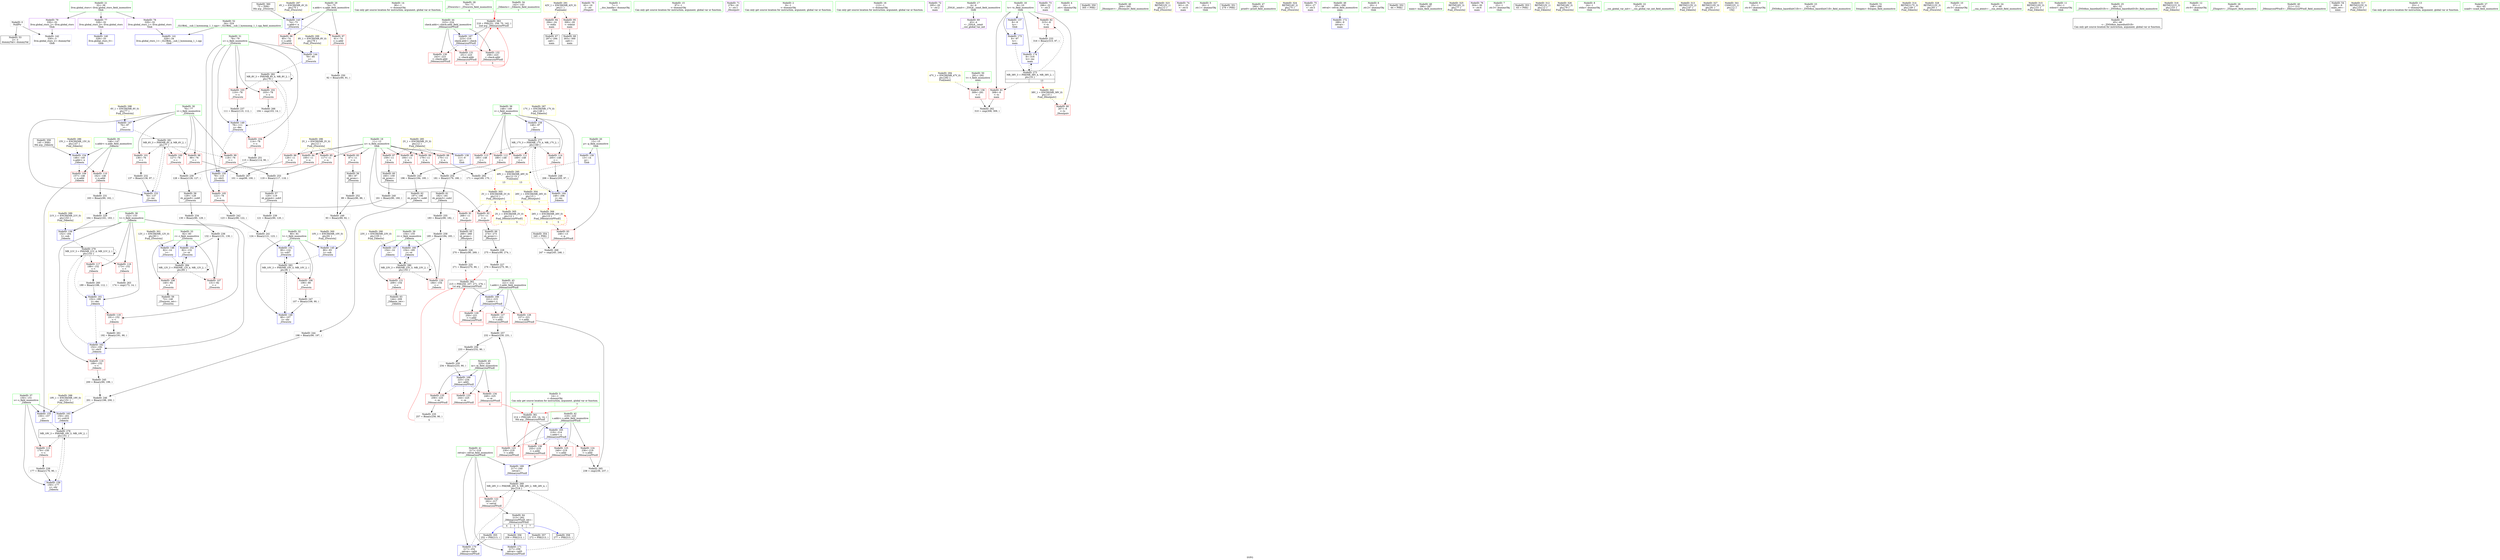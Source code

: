 digraph "SVFG" {
	label="SVFG";

	Node0x55d3706613d0 [shape=record,color=grey,label="{NodeID: 0\nNullPtr}"];
	Node0x55d3706613d0 -> Node0x55d370681fa0[style=solid];
	Node0x55d3706613d0 -> Node0x55d3706879d0[style=solid];
	Node0x55d370690b70 [shape=record,color=grey,label="{NodeID: 263\n174 = cmp(173, 14, )\n}"];
	Node0x55d3706813c0 [shape=record,color=red,label="{NodeID: 97\n91\<--74\n\<--x.addr\n_Z5worstx\n}"];
	Node0x55d3706813c0 -> Node0x55d37068f7f0[style=solid];
	Node0x55d37067ebb0 [shape=record,color=green,label="{NodeID: 14\n90\<--1\n\<--dummyObj\nCan only get source location for instruction, argument, global var or function.}"];
	Node0x55d3706b46b0 [shape=record,color=black,label="{NodeID: 360\n73 = PHI()\n0th arg _Z5worstx }"];
	Node0x55d3706b46b0 -> Node0x55d370687ad0[style=solid];
	Node0x55d37069ded0 [shape=record,color=black,label="{NodeID: 277\nMR_17V_3 = PHI(MR_17V_4, MR_17V_2, )\npts\{149 \}\n}"];
	Node0x55d37069ded0 -> Node0x55d370680f00[style=dashed];
	Node0x55d37069ded0 -> Node0x55d370680fd0[style=dashed];
	Node0x55d37069ded0 -> Node0x55d3706810a0[style=dashed];
	Node0x55d37069ded0 -> Node0x55d370681170[style=dashed];
	Node0x55d37069ded0 -> Node0x55d370688be0[style=dashed];
	Node0x55d370680f00 [shape=record,color=red,label="{NodeID: 111\n169\<--148\n\<--i\n_Z4bestx\n}"];
	Node0x55d370680f00 -> Node0x55d370690cf0[style=solid];
	Node0x55d37067f9b0 [shape=record,color=green,label="{NodeID: 28\n70\<--71\n_Z5worstx\<--_Z5worstx_field_insensitive\n|{<s0>6}}"];
	Node0x55d37067f9b0:s0 -> Node0x55d3706b4e20[style=solid,color=red];
	Node0x55d3706a1e60 [shape=record,color=yellow,style=double,label="{NodeID: 291\n42V_1 = ENCHI(MR_42V_0)\npts\{1 \}\nFun[main]}"];
	Node0x55d3706a1e60 -> Node0x55d3706841e0[style=dashed];
	Node0x55d3706a1e60 -> Node0x55d3706842b0[style=dashed];
	Node0x55d370686b40 [shape=record,color=red,label="{NodeID: 125\n240\<--219\n\<--s.addr\n_Z6binaryxxPFxxE\n}"];
	Node0x55d370686b40 -> Node0x55d370688ff0[style=solid];
	Node0x55d3706805a0 [shape=record,color=green,label="{NodeID: 42\n219\<--220\ns.addr\<--s.addr_field_insensitive\n_Z6binaryxxPFxxE\n}"];
	Node0x55d3706805a0 -> Node0x55d3706869a0[style=solid];
	Node0x55d3706805a0 -> Node0x55d370686a70[style=solid];
	Node0x55d3706805a0 -> Node0x55d370686b40[style=solid];
	Node0x55d3706805a0 -> Node0x55d370686c10[style=solid];
	Node0x55d3706805a0 -> Node0x55d370688cb0[style=solid];
	Node0x55d3706a2b30 [shape=record,color=yellow,style=double,label="{NodeID: 305\n2V_1 = ENCHI(MR_2V_0)\npts\{12 \}\nFun[_Z6binaryxxPFxxE]|{<s0>4|<s1>5}}"];
	Node0x55d3706a2b30:s0 -> Node0x55d3706a2b30[style=dashed,color=red];
	Node0x55d3706a2b30:s1 -> Node0x55d3706a2b30[style=dashed,color=red];
	Node0x55d3706876d0 [shape=record,color=blue,label="{NodeID: 139\n13\<--14\np\<--\nGlob }"];
	Node0x55d3706876d0 -> Node0x55d3706a2210[style=dashed];
	Node0x55d370682270 [shape=record,color=black,label="{NodeID: 56\n88\<--87\nsh_prom\<--\n_Z5worstx\n}"];
	Node0x55d370682270 -> Node0x55d37068faf0[style=solid];
	Node0x55d37068e2f0 [shape=record,color=grey,label="{NodeID: 236\n132 = Binary(131, 130, )\n}"];
	Node0x55d37068e2f0 -> Node0x55d370688220[style=solid];
	Node0x55d3706882f0 [shape=record,color=blue,label="{NodeID: 153\n76\<--137\ni\<--inc\n_Z5worstx\n}"];
	Node0x55d3706882f0 -> Node0x55d37069f2d0[style=dashed];
	Node0x55d370682dd0 [shape=record,color=purple,label="{NodeID: 70\n62\<--16\n\<--.str\n_Z5inputv\n}"];
	Node0x55d37068f7f0 [shape=record,color=grey,label="{NodeID: 250\n92 = Binary(90, 91, )\n}"];
	Node0x55d37068f7f0 -> Node0x55d37068f670[style=solid];
	Node0x55d370688e50 [shape=record,color=blue,label="{NodeID: 167\n223\<--216\ncheck.addr\<--check\n_Z6binaryxxPFxxE\n}"];
	Node0x55d370688e50 -> Node0x55d370686f50[style=dashed];
	Node0x55d370688e50 -> Node0x55d370687020[style=dashed];
	Node0x55d370688e50 -> Node0x55d3706870f0[style=dashed];
	Node0x55d3706839c0 [shape=record,color=red,label="{NodeID: 84\n100\<--11\n\<--n\n_Z5worstx\n}"];
	Node0x55d3706839c0 -> Node0x55d370685550[style=solid];
	Node0x55d37067d8e0 [shape=record,color=green,label="{NodeID: 1\n7\<--1\n__dso_handle\<--dummyObj\nGlob }"];
	Node0x55d370690cf0 [shape=record,color=grey,label="{NodeID: 264\n171 = cmp(169, 170, )\n}"];
	Node0x55d370681490 [shape=record,color=red,label="{NodeID: 98\n99\<--76\n\<--i\n_Z5worstx\n}"];
	Node0x55d370681490 -> Node0x55d370685550[style=solid];
	Node0x55d37067ecb0 [shape=record,color=green,label="{NodeID: 15\n97\<--1\n\<--dummyObj\nCan only get source location for instruction, argument, global var or function.}"];
	Node0x55d3706b4780 [shape=record,color=black,label="{NodeID: 361\n214 = PHI(249, 255, 14, 14, )\n0th arg _Z6binaryxxPFxxE }"];
	Node0x55d3706b4780 -> Node0x55d370688cb0[style=solid];
	Node0x55d37069e3d0 [shape=record,color=black,label="{NodeID: 278\nMR_19V_3 = PHI(MR_19V_5, MR_19V_2, )\npts\{151 \}\n}"];
	Node0x55d37069e3d0 -> Node0x55d3706863a0[style=dashed];
	Node0x55d37069e3d0 -> Node0x55d3706887d0[style=dashed];
	Node0x55d37069e3d0 -> Node0x55d370688b10[style=dashed];
	Node0x55d370680fd0 [shape=record,color=red,label="{NodeID: 112\n180\<--148\n\<--i\n_Z4bestx\n}"];
	Node0x55d370680fd0 -> Node0x55d37068fdf0[style=solid];
	Node0x55d37067fab0 [shape=record,color=green,label="{NodeID: 29\n74\<--75\nx.addr\<--x.addr_field_insensitive\n_Z5worstx\n}"];
	Node0x55d37067fab0 -> Node0x55d3706812f0[style=solid];
	Node0x55d37067fab0 -> Node0x55d3706813c0[style=solid];
	Node0x55d37067fab0 -> Node0x55d370687ad0[style=solid];
	Node0x55d370686c10 [shape=record,color=red,label="{NodeID: 126\n255\<--219\n\<--s.addr\n_Z6binaryxxPFxxE\n|{<s0>5}}"];
	Node0x55d370686c10:s0 -> Node0x55d3706b4780[style=solid,color=red];
	Node0x55d370680670 [shape=record,color=green,label="{NodeID: 43\n221\<--222\nt.addr\<--t.addr_field_insensitive\n_Z6binaryxxPFxxE\n}"];
	Node0x55d370680670 -> Node0x55d370686ce0[style=solid];
	Node0x55d370680670 -> Node0x55d370686db0[style=solid];
	Node0x55d370680670 -> Node0x55d370686e80[style=solid];
	Node0x55d370680670 -> Node0x55d370688d80[style=solid];
	Node0x55d3706a2c40 [shape=record,color=yellow,style=double,label="{NodeID: 306\n26V_1 = ENCHI(MR_26V_0)\npts\{15 \}\nFun[_Z6binaryxxPFxxE]|{|<s1>4|<s2>5}}"];
	Node0x55d3706a2c40 -> Node0x55d370684110[style=dashed];
	Node0x55d3706a2c40:s1 -> Node0x55d3706a2c40[style=dashed,color=red];
	Node0x55d3706a2c40:s2 -> Node0x55d3706a2c40[style=dashed,color=red];
	Node0x55d3706877d0 [shape=record,color=blue,label="{NodeID: 140\n328\<--33\nllvm.global_ctors_0\<--\nGlob }"];
	Node0x55d370682340 [shape=record,color=black,label="{NodeID: 57\n120\<--119\nsh_prom4\<--sub3\n_Z5worstx\n}"];
	Node0x55d370682340 -> Node0x55d37068e770[style=solid];
	Node0x55d37068e470 [shape=record,color=grey,label="{NodeID: 237\n111 = Binary(110, 112, )\n}"];
	Node0x55d37068e470 -> Node0x55d370687fb0[style=solid];
	Node0x55d3706883c0 [shape=record,color=blue,label="{NodeID: 154\n146\<--145\nx.addr\<--x\n_Z4bestx\n}"];
	Node0x55d3706883c0 -> Node0x55d370680d60[style=dashed];
	Node0x55d3706883c0 -> Node0x55d370680e30[style=dashed];
	Node0x55d370682ea0 [shape=record,color=purple,label="{NodeID: 71\n278\<--18\n\<--.str.1\n_Z6outputv\n}"];
	Node0x55d37068f970 [shape=record,color=grey,label="{NodeID: 251\n115 = Binary(114, 90, )\n}"];
	Node0x55d37068f970 -> Node0x55d370688080[style=solid];
	Node0x55d370688f20 [shape=record,color=blue,label="{NodeID: 168\n225\<--234\nm\<--add1\n_Z6binaryxxPFxxE\n}"];
	Node0x55d370688f20 -> Node0x55d3706871c0[style=dashed];
	Node0x55d370688f20 -> Node0x55d370687290[style=dashed];
	Node0x55d370688f20 -> Node0x55d370687360[style=dashed];
	Node0x55d370683a90 [shape=record,color=red,label="{NodeID: 85\n117\<--11\n\<--n\n_Z5worstx\n}"];
	Node0x55d370683a90 -> Node0x55d37068fc70[style=solid];
	Node0x55d37067dc60 [shape=record,color=green,label="{NodeID: 2\n9\<--1\n\<--dummyObj\nCan only get source location for instruction, argument, global var or function.}"];
	Node0x55d370690e70 [shape=record,color=grey,label="{NodeID: 265\n238 = cmp(236, 237, )\n}"];
	Node0x55d370681560 [shape=record,color=red,label="{NodeID: 99\n118\<--76\n\<--i\n_Z5worstx\n}"];
	Node0x55d370681560 -> Node0x55d37068fc70[style=solid];
	Node0x55d37067edb0 [shape=record,color=green,label="{NodeID: 16\n112\<--1\n\<--dummyObj\nCan only get source location for instruction, argument, global var or function.}"];
	Node0x55d3706b4c20 [shape=record,color=black,label="{NodeID: 362\n215 = PHI(250, 257, 271, 276, )\n1st arg _Z6binaryxxPFxxE }"];
	Node0x55d3706b4c20 -> Node0x55d370688d80[style=solid];
	Node0x55d37069e8d0 [shape=record,color=black,label="{NodeID: 279\nMR_21V_3 = PHI(MR_21V_4, MR_21V_2, )\npts\{153 \}\n}"];
	Node0x55d37069e8d0 -> Node0x55d370686430[style=dashed];
	Node0x55d37069e8d0 -> Node0x55d3706864c0[style=dashed];
	Node0x55d37069e8d0 -> Node0x55d370688970[style=dashed];
	Node0x55d37069e8d0 -> Node0x55d37069e8d0[style=dashed];
	Node0x55d3706810a0 [shape=record,color=red,label="{NodeID: 113\n195\<--148\n\<--i\n_Z4bestx\n}"];
	Node0x55d3706810a0 -> Node0x55d37068ed70[style=solid];
	Node0x55d37067fb80 [shape=record,color=green,label="{NodeID: 30\n76\<--77\ni\<--i_field_insensitive\n_Z5worstx\n}"];
	Node0x55d37067fb80 -> Node0x55d370681490[style=solid];
	Node0x55d37067fb80 -> Node0x55d370681560[style=solid];
	Node0x55d37067fb80 -> Node0x55d370681630[style=solid];
	Node0x55d37067fb80 -> Node0x55d370681700[style=solid];
	Node0x55d37067fb80 -> Node0x55d370687e10[style=solid];
	Node0x55d37067fb80 -> Node0x55d3706882f0[style=solid];
	Node0x55d370686ce0 [shape=record,color=red,label="{NodeID: 127\n231\<--221\n\<--t.addr\n_Z6binaryxxPFxxE\n}"];
	Node0x55d370686ce0 -> Node0x55d370690270[style=solid];
	Node0x55d370680740 [shape=record,color=green,label="{NodeID: 44\n223\<--224\ncheck.addr\<--check.addr_field_insensitive\n_Z6binaryxxPFxxE\n}"];
	Node0x55d370680740 -> Node0x55d370686f50[style=solid];
	Node0x55d370680740 -> Node0x55d370687020[style=solid];
	Node0x55d370680740 -> Node0x55d3706870f0[style=solid];
	Node0x55d370680740 -> Node0x55d370688e50[style=solid];
	Node0x55d3706878d0 [shape=record,color=blue,label="{NodeID: 141\n329\<--34\nllvm.global_ctors_1\<--_GLOBAL__sub_I_hyeonseop_1_1.cpp\nGlob }"];
	Node0x55d370682410 [shape=record,color=black,label="{NodeID: 58\n129\<--128\nsh_prom9\<--sub8\n_Z5worstx\n}"];
	Node0x55d370682410 -> Node0x55d37068dff0[style=solid];
	Node0x55d37068e5f0 [shape=record,color=grey,label="{NodeID: 238\n177 = Binary(176, 90, )\n}"];
	Node0x55d37068e5f0 -> Node0x55d3706887d0[style=solid];
	Node0x55d370688490 [shape=record,color=blue,label="{NodeID: 155\n150\<--157\ns\<--\n_Z4bestx\n}"];
	Node0x55d370688490 -> Node0x55d37069e3d0[style=dashed];
	Node0x55d370682f70 [shape=record,color=purple,label="{NodeID: 72\n295\<--20\n\<--.str.2\nmain\n}"];
	Node0x55d37068faf0 [shape=record,color=grey,label="{NodeID: 252\n89 = Binary(90, 88, )\n}"];
	Node0x55d37068faf0 -> Node0x55d37068f670[style=solid];
	Node0x55d370688ff0 [shape=record,color=blue,label="{NodeID: 169\n217\<--240\nretval\<--\n_Z6binaryxxPFxxE\n}"];
	Node0x55d370688ff0 -> Node0x55d37069b6d0[style=dashed];
	Node0x55d370683b60 [shape=record,color=red,label="{NodeID: 86\n126\<--11\n\<--n\n_Z5worstx\n}"];
	Node0x55d370683b60 -> Node0x55d37068d9f0[style=solid];
	Node0x55d37067dcf0 [shape=record,color=green,label="{NodeID: 3\n14\<--1\n\<--dummyObj\nCan only get source location for instruction, argument, global var or function.|{<s0>6|<s1>7}}"];
	Node0x55d37067dcf0:s0 -> Node0x55d3706b4780[style=solid,color=red];
	Node0x55d37067dcf0:s1 -> Node0x55d3706b4780[style=solid,color=red];
	Node0x55d3706853d0 [shape=record,color=grey,label="{NodeID: 266\n104 = cmp(103, 14, )\n}"];
	Node0x55d370681630 [shape=record,color=red,label="{NodeID: 100\n127\<--76\n\<--i\n_Z5worstx\n}"];
	Node0x55d370681630 -> Node0x55d37068d9f0[style=solid];
	Node0x55d37067eeb0 [shape=record,color=green,label="{NodeID: 17\n4\<--6\n_ZStL8__ioinit\<--_ZStL8__ioinit_field_insensitive\nGlob }"];
	Node0x55d37067eeb0 -> Node0x55d370682d00[style=solid];
	Node0x55d3706b4e20 [shape=record,color=black,label="{NodeID: 363\n216 = PHI(251, 258, 70, 142, )\n2nd arg _Z6binaryxxPFxxE }"];
	Node0x55d3706b4e20 -> Node0x55d370688e50[style=solid];
	Node0x55d37069edd0 [shape=record,color=black,label="{NodeID: 280\nMR_23V_3 = PHI(MR_23V_5, MR_23V_2, )\npts\{155 \}\n}"];
	Node0x55d37069edd0 -> Node0x55d370686730[style=dashed];
	Node0x55d37069edd0 -> Node0x55d370686800[style=dashed];
	Node0x55d37069edd0 -> Node0x55d3706888a0[style=dashed];
	Node0x55d37069edd0 -> Node0x55d37069edd0[style=dashed];
	Node0x55d370681170 [shape=record,color=red,label="{NodeID: 114\n205\<--148\n\<--i\n_Z4bestx\n}"];
	Node0x55d370681170 -> Node0x55d37068f4f0[style=solid];
	Node0x55d37067fc50 [shape=record,color=green,label="{NodeID: 31\n78\<--79\ns\<--s_field_insensitive\n_Z5worstx\n}"];
	Node0x55d37067fc50 -> Node0x55d3706817d0[style=solid];
	Node0x55d37067fc50 -> Node0x55d3706818a0[style=solid];
	Node0x55d37067fc50 -> Node0x55d370681970[style=solid];
	Node0x55d37067fc50 -> Node0x55d370681a40[style=solid];
	Node0x55d37067fc50 -> Node0x55d370687ba0[style=solid];
	Node0x55d37067fc50 -> Node0x55d370687fb0[style=solid];
	Node0x55d37067fc50 -> Node0x55d370688080[style=solid];
	Node0x55d3706a2130 [shape=record,color=yellow,style=double,label="{NodeID: 294\n47V_1 = ENCHI(MR_47V_0)\npts\{292 \}\nFun[main]}"];
	Node0x55d3706a2130 -> Node0x55d370687430[style=dashed];
	Node0x55d370686db0 [shape=record,color=red,label="{NodeID: 128\n237\<--221\n\<--t.addr\n_Z6binaryxxPFxxE\n}"];
	Node0x55d370686db0 -> Node0x55d370690e70[style=solid];
	Node0x55d370680810 [shape=record,color=green,label="{NodeID: 45\n225\<--226\nm\<--m_field_insensitive\n_Z6binaryxxPFxxE\n}"];
	Node0x55d370680810 -> Node0x55d3706871c0[style=solid];
	Node0x55d370680810 -> Node0x55d370687290[style=solid];
	Node0x55d370680810 -> Node0x55d370687360[style=solid];
	Node0x55d370680810 -> Node0x55d370688f20[style=solid];
	Node0x55d37068d2b0 [shape=record,color=grey,label="{NodeID: 225\n271 = Binary(270, 90, )\n|{<s0>6}}"];
	Node0x55d37068d2b0:s0 -> Node0x55d3706b4c20[style=solid,color=red];
	Node0x55d3706879d0 [shape=record,color=blue, style = dotted,label="{NodeID: 142\n330\<--3\nllvm.global_ctors_2\<--dummyVal\nGlob }"];
	Node0x55d3706824e0 [shape=record,color=black,label="{NodeID: 59\n72\<--140\n_Z5worstx_ret\<--\n_Z5worstx\n}"];
	Node0x55d37068e770 [shape=record,color=grey,label="{NodeID: 239\n121 = Binary(90, 120, )\n}"];
	Node0x55d37068e770 -> Node0x55d37068ea70[style=solid];
	Node0x55d370688560 [shape=record,color=blue,label="{NodeID: 156\n152\<--164\nt\<--sub\n_Z4bestx\n}"];
	Node0x55d370688560 -> Node0x55d37069e8d0[style=dashed];
	Node0x55d370683040 [shape=record,color=purple,label="{NodeID: 73\n296\<--22\n\<--.str.3\nmain\n}"];
	Node0x55d37068fc70 [shape=record,color=grey,label="{NodeID: 253\n119 = Binary(117, 118, )\n}"];
	Node0x55d37068fc70 -> Node0x55d370682340[style=solid];
	Node0x55d3706890c0 [shape=record,color=blue,label="{NodeID: 170\n217\<--252\nretval\<--call4\n_Z6binaryxxPFxxE\n}"];
	Node0x55d3706890c0 -> Node0x55d37069b6d0[style=dashed];
	Node0x55d370683c30 [shape=record,color=red,label="{NodeID: 87\n159\<--11\n\<--n\n_Z4bestx\n}"];
	Node0x55d370683c30 -> Node0x55d3706825b0[style=solid];
	Node0x55d37067dd80 [shape=record,color=green,label="{NodeID: 4\n16\<--1\n.str\<--dummyObj\nGlob }"];
	Node0x55d3706b3840 [shape=record,color=black,label="{NodeID: 350\n305 = PHI()\n}"];
	Node0x55d370685550 [shape=record,color=grey,label="{NodeID: 267\n101 = cmp(99, 100, )\n}"];
	Node0x55d370681700 [shape=record,color=red,label="{NodeID: 101\n136\<--76\n\<--i\n_Z5worstx\n}"];
	Node0x55d370681700 -> Node0x55d37068dcf0[style=solid];
	Node0x55d37067efb0 [shape=record,color=green,label="{NodeID: 18\n8\<--10\ntc\<--tc_field_insensitive\nGlob }"];
	Node0x55d37067efb0 -> Node0x55d370683680[style=solid];
	Node0x55d37067efb0 -> Node0x55d370683750[style=solid];
	Node0x55d37067efb0 -> Node0x55d370683820[style=solid];
	Node0x55d37067efb0 -> Node0x55d370687500[style=solid];
	Node0x55d37067efb0 -> Node0x55d370689330[style=solid];
	Node0x55d37067efb0 -> Node0x55d370689400[style=solid];
	Node0x55d37069f2d0 [shape=record,color=black,label="{NodeID: 281\nMR_6V_3 = PHI(MR_6V_4, MR_6V_2, )\npts\{77 \}\n}"];
	Node0x55d37069f2d0 -> Node0x55d370681490[style=dashed];
	Node0x55d37069f2d0 -> Node0x55d370681560[style=dashed];
	Node0x55d37069f2d0 -> Node0x55d370681630[style=dashed];
	Node0x55d37069f2d0 -> Node0x55d370681700[style=dashed];
	Node0x55d37069f2d0 -> Node0x55d3706882f0[style=dashed];
	Node0x55d3706863a0 [shape=record,color=red,label="{NodeID: 115\n176\<--150\n\<--s\n_Z4bestx\n}"];
	Node0x55d3706863a0 -> Node0x55d37068e5f0[style=solid];
	Node0x55d37067fd20 [shape=record,color=green,label="{NodeID: 32\n80\<--81\nt\<--t_field_insensitive\n_Z5worstx\n}"];
	Node0x55d37067fd20 -> Node0x55d370680af0[style=solid];
	Node0x55d37067fd20 -> Node0x55d370687c70[style=solid];
	Node0x55d37067fd20 -> Node0x55d370687ee0[style=solid];
	Node0x55d37067fd20 -> Node0x55d370688150[style=solid];
	Node0x55d3706a2210 [shape=record,color=yellow,style=double,label="{NodeID: 295\n49V_1 = ENCHI(MR_49V_0)\npts\{12 15 \}\nFun[main]|{<s0>13|<s1>13}}"];
	Node0x55d3706a2210:s0 -> Node0x55d3706a2970[style=dashed,color=red];
	Node0x55d3706a2210:s1 -> Node0x55d3706a2a50[style=dashed,color=red];
	Node0x55d370686e80 [shape=record,color=red,label="{NodeID: 129\n250\<--221\n\<--t.addr\n_Z6binaryxxPFxxE\n|{<s0>4}}"];
	Node0x55d370686e80:s0 -> Node0x55d3706b4c20[style=solid,color=red];
	Node0x55d3706808e0 [shape=record,color=green,label="{NodeID: 46\n264\<--265\n_Z6outputv\<--_Z6outputv_field_insensitive\n}"];
	Node0x55d37068d3f0 [shape=record,color=grey,label="{NodeID: 226\n270 = Binary(90, 269, )\n}"];
	Node0x55d37068d3f0 -> Node0x55d37068d2b0[style=solid];
	Node0x55d370687ad0 [shape=record,color=blue,label="{NodeID: 143\n74\<--73\nx.addr\<--x\n_Z5worstx\n}"];
	Node0x55d370687ad0 -> Node0x55d3706812f0[style=dashed];
	Node0x55d370687ad0 -> Node0x55d3706813c0[style=dashed];
	Node0x55d3706825b0 [shape=record,color=black,label="{NodeID: 60\n160\<--159\nsh_prom\<--\n_Z4bestx\n}"];
	Node0x55d3706825b0 -> Node0x55d37068e8f0[style=solid];
	Node0x55d3706a4590 [shape=record,color=yellow,style=double,label="{NodeID: 323\nRETMU(2V_1)\npts\{12 \}\nFun[_Z5worstx]}"];
	Node0x55d37068e8f0 [shape=record,color=grey,label="{NodeID: 240\n161 = Binary(90, 160, )\n}"];
	Node0x55d37068e8f0 -> Node0x55d37068d870[style=solid];
	Node0x55d370688630 [shape=record,color=blue,label="{NodeID: 157\n154\<--14\nr\<--\n_Z4bestx\n}"];
	Node0x55d370688630 -> Node0x55d37069edd0[style=dashed];
	Node0x55d370683110 [shape=record,color=purple,label="{NodeID: 74\n301\<--25\n\<--.str.4\nmain\n}"];
	Node0x55d37068fdf0 [shape=record,color=grey,label="{NodeID: 254\n181 = Binary(179, 180, )\n}"];
	Node0x55d37068fdf0 -> Node0x55d370682680[style=solid];
	Node0x55d370689190 [shape=record,color=blue,label="{NodeID: 171\n217\<--259\nretval\<--call5\n_Z6binaryxxPFxxE\n}"];
	Node0x55d370689190 -> Node0x55d37069b6d0[style=dashed];
	Node0x55d370683d00 [shape=record,color=red,label="{NodeID: 88\n170\<--11\n\<--n\n_Z4bestx\n}"];
	Node0x55d370683d00 -> Node0x55d370690cf0[style=solid];
	Node0x55d37067de10 [shape=record,color=green,label="{NodeID: 5\n18\<--1\n.str.1\<--dummyObj\nGlob }"];
	Node0x55d3706b3940 [shape=record,color=black,label="{NodeID: 351\n279 = PHI()\n}"];
	Node0x55d3706856d0 [shape=record,color=grey,label="{NodeID: 268\n247 = cmp(245, 246, )\n}"];
	Node0x55d3706817d0 [shape=record,color=red,label="{NodeID: 102\n103\<--78\n\<--s\n_Z5worstx\n}"];
	Node0x55d3706817d0 -> Node0x55d3706853d0[style=solid];
	Node0x55d37067f0b0 [shape=record,color=green,label="{NodeID: 19\n11\<--12\nn\<--n_field_insensitive\nGlob }"];
	Node0x55d37067f0b0 -> Node0x55d3706838f0[style=solid];
	Node0x55d37067f0b0 -> Node0x55d3706839c0[style=solid];
	Node0x55d37067f0b0 -> Node0x55d370683a90[style=solid];
	Node0x55d37067f0b0 -> Node0x55d370683b60[style=solid];
	Node0x55d37067f0b0 -> Node0x55d370683c30[style=solid];
	Node0x55d37067f0b0 -> Node0x55d370683d00[style=solid];
	Node0x55d37067f0b0 -> Node0x55d370683dd0[style=solid];
	Node0x55d37067f0b0 -> Node0x55d370683ea0[style=solid];
	Node0x55d37067f0b0 -> Node0x55d370683f70[style=solid];
	Node0x55d37067f0b0 -> Node0x55d370684040[style=solid];
	Node0x55d37067f0b0 -> Node0x55d3706875d0[style=solid];
	Node0x55d37069f7d0 [shape=record,color=black,label="{NodeID: 282\nMR_8V_3 = PHI(MR_8V_4, MR_8V_2, )\npts\{79 \}\n}"];
	Node0x55d37069f7d0 -> Node0x55d3706817d0[style=dashed];
	Node0x55d37069f7d0 -> Node0x55d3706818a0[style=dashed];
	Node0x55d37069f7d0 -> Node0x55d370687fb0[style=dashed];
	Node0x55d37069f7d0 -> Node0x55d37069f7d0[style=dashed];
	Node0x55d370686430 [shape=record,color=red,label="{NodeID: 116\n173\<--152\n\<--t\n_Z4bestx\n}"];
	Node0x55d370686430 -> Node0x55d370690b70[style=solid];
	Node0x55d37067fdf0 [shape=record,color=green,label="{NodeID: 33\n82\<--83\nr\<--r_field_insensitive\n_Z5worstx\n}"];
	Node0x55d37067fdf0 -> Node0x55d370680bc0[style=solid];
	Node0x55d37067fdf0 -> Node0x55d370680c90[style=solid];
	Node0x55d37067fdf0 -> Node0x55d370687d40[style=solid];
	Node0x55d37067fdf0 -> Node0x55d370688220[style=solid];
	Node0x55d3706a22f0 [shape=record,color=yellow,style=double,label="{NodeID: 296\n2V_1 = ENCHI(MR_2V_0)\npts\{12 \}\nFun[_Z5worstx]}"];
	Node0x55d3706a22f0 -> Node0x55d3706838f0[style=dashed];
	Node0x55d3706a22f0 -> Node0x55d3706839c0[style=dashed];
	Node0x55d3706a22f0 -> Node0x55d370683a90[style=dashed];
	Node0x55d3706a22f0 -> Node0x55d370683b60[style=dashed];
	Node0x55d370686f50 [shape=record,color=red,label="{NodeID: 130\n243\<--223\n\<--check.addr\n_Z6binaryxxPFxxE\n}"];
	Node0x55d3706809e0 [shape=record,color=green,label="{NodeID: 47\n280\<--281\nprintf\<--printf_field_insensitive\n}"];
	Node0x55d37068d570 [shape=record,color=grey,label="{NodeID: 227\n276 = Binary(275, 90, )\n|{<s0>7}}"];
	Node0x55d37068d570:s0 -> Node0x55d3706b4c20[style=solid,color=red];
	Node0x55d370687ba0 [shape=record,color=blue,label="{NodeID: 144\n78\<--85\ns\<--\n_Z5worstx\n}"];
	Node0x55d370687ba0 -> Node0x55d37069f7d0[style=dashed];
	Node0x55d370682680 [shape=record,color=black,label="{NodeID: 61\n182\<--181\nsh_prom3\<--sub2\n_Z4bestx\n}"];
	Node0x55d370682680 -> Node0x55d37068ff70[style=solid];
	Node0x55d3706a46a0 [shape=record,color=yellow,style=double,label="{NodeID: 324\nRETMU(4V_2)\npts\{75 \}\nFun[_Z5worstx]}"];
	Node0x55d37068ea70 [shape=record,color=grey,label="{NodeID: 241\n124 = Binary(121, 123, )\n}"];
	Node0x55d37068ea70 -> Node0x55d370688150[style=solid];
	Node0x55d370688700 [shape=record,color=blue,label="{NodeID: 158\n148\<--97\ni\<--\n_Z4bestx\n}"];
	Node0x55d370688700 -> Node0x55d37069ded0[style=dashed];
	Node0x55d3706831e0 [shape=record,color=purple,label="{NodeID: 75\n302\<--27\n\<--.str.5\nmain\n}"];
	Node0x55d37068ff70 [shape=record,color=grey,label="{NodeID: 255\n183 = Binary(90, 182, )\n}"];
	Node0x55d37068ff70 -> Node0x55d3706903f0[style=solid];
	Node0x55d370689260 [shape=record,color=blue,label="{NodeID: 172\n289\<--9\nretval\<--\nmain\n}"];
	Node0x55d370683dd0 [shape=record,color=red,label="{NodeID: 89\n179\<--11\n\<--n\n_Z4bestx\n}"];
	Node0x55d370683dd0 -> Node0x55d37068fdf0[style=solid];
	Node0x55d37067e650 [shape=record,color=green,label="{NodeID: 6\n20\<--1\n.str.2\<--dummyObj\nGlob }"];
	Node0x55d3706b3a40 [shape=record,color=black,label="{NodeID: 352\n44 = PHI()\n}"];
	Node0x55d37069b6d0 [shape=record,color=black,label="{NodeID: 269\nMR_28V_3 = PHI(MR_28V_5, MR_28V_2, MR_28V_4, )\npts\{218 \}\n}"];
	Node0x55d37069b6d0 -> Node0x55d3706868d0[style=dashed];
	Node0x55d3706818a0 [shape=record,color=red,label="{NodeID: 103\n110\<--78\n\<--s\n_Z5worstx\n}"];
	Node0x55d3706818a0 -> Node0x55d37068e470[style=solid];
	Node0x55d37067f1b0 [shape=record,color=green,label="{NodeID: 20\n13\<--15\np\<--p_field_insensitive\nGlob }"];
	Node0x55d37067f1b0 -> Node0x55d370684110[style=solid];
	Node0x55d37067f1b0 -> Node0x55d3706876d0[style=solid];
	Node0x55d37069fcd0 [shape=record,color=black,label="{NodeID: 283\nMR_10V_3 = PHI(MR_10V_5, MR_10V_2, )\npts\{81 \}\n}"];
	Node0x55d37069fcd0 -> Node0x55d370680af0[style=dashed];
	Node0x55d37069fcd0 -> Node0x55d370687ee0[style=dashed];
	Node0x55d37069fcd0 -> Node0x55d370688150[style=dashed];
	Node0x55d3706864c0 [shape=record,color=red,label="{NodeID: 117\n188\<--152\n\<--t\n_Z4bestx\n}"];
	Node0x55d3706864c0 -> Node0x55d3706906f0[style=solid];
	Node0x55d37067fec0 [shape=record,color=green,label="{NodeID: 34\n142\<--143\n_Z4bestx\<--_Z4bestx_field_insensitive\n|{<s0>7}}"];
	Node0x55d37067fec0:s0 -> Node0x55d3706b4e20[style=solid,color=red];
	Node0x55d3706a2400 [shape=record,color=yellow,style=double,label="{NodeID: 297\n4V_1 = ENCHI(MR_4V_0)\npts\{75 \}\nFun[_Z5worstx]}"];
	Node0x55d3706a2400 -> Node0x55d370687ad0[style=dashed];
	Node0x55d370687020 [shape=record,color=red,label="{NodeID: 131\n251\<--223\n\<--check.addr\n_Z6binaryxxPFxxE\n|{<s0>4}}"];
	Node0x55d370687020:s0 -> Node0x55d3706b4e20[style=solid,color=red];
	Node0x55d370681b00 [shape=record,color=green,label="{NodeID: 48\n286\<--287\nmain\<--main_field_insensitive\n}"];
	Node0x55d37068d6f0 [shape=record,color=grey,label="{NodeID: 228\n275 = Binary(90, 274, )\n}"];
	Node0x55d37068d6f0 -> Node0x55d37068d570[style=solid];
	Node0x55d370687c70 [shape=record,color=blue,label="{NodeID: 145\n80\<--93\nt\<--sub\n_Z5worstx\n}"];
	Node0x55d370687c70 -> Node0x55d37069fcd0[style=dashed];
	Node0x55d370682750 [shape=record,color=black,label="{NodeID: 62\n197\<--196\nsh_prom7\<--sub6\n_Z4bestx\n}"];
	Node0x55d370682750 -> Node0x55d37068eef0[style=solid];
	Node0x55d3706a4780 [shape=record,color=yellow,style=double,label="{NodeID: 325\nRETMU(6V_3)\npts\{77 \}\nFun[_Z5worstx]}"];
	Node0x55d37068ebf0 [shape=record,color=grey,label="{NodeID: 242\n123 = Binary(90, 122, )\n}"];
	Node0x55d37068ebf0 -> Node0x55d37068ea70[style=solid];
	Node0x55d3706887d0 [shape=record,color=blue,label="{NodeID: 159\n150\<--177\ns\<--shr\n_Z4bestx\n}"];
	Node0x55d3706887d0 -> Node0x55d37069e3d0[style=dashed];
	Node0x55d3706832b0 [shape=record,color=purple,label="{NodeID: 76\n304\<--30\n\<--.str.6\nmain\n}"];
	Node0x55d3706900f0 [shape=record,color=grey,label="{NodeID: 256\n233 = Binary(232, 90, )\n}"];
	Node0x55d3706900f0 -> Node0x55d370690570[style=solid];
	Node0x55d370689330 [shape=record,color=blue,label="{NodeID: 173\n8\<--97\ntc\<--\nmain\n}"];
	Node0x55d370689330 -> Node0x55d37069cad0[style=dashed];
	Node0x55d370683ea0 [shape=record,color=red,label="{NodeID: 90\n194\<--11\n\<--n\n_Z4bestx\n}"];
	Node0x55d370683ea0 -> Node0x55d37068ed70[style=solid];
	Node0x55d37067e6e0 [shape=record,color=green,label="{NodeID: 7\n22\<--1\n.str.3\<--dummyObj\nGlob }"];
	Node0x55d3706b3b40 [shape=record,color=black,label="{NodeID: 353\n63 = PHI()\n}"];
	Node0x55d370681970 [shape=record,color=red,label="{NodeID: 104\n114\<--78\n\<--s\n_Z5worstx\n}"];
	Node0x55d370681970 -> Node0x55d37068f970[style=solid];
	Node0x55d37067f2b0 [shape=record,color=green,label="{NodeID: 21\n32\<--36\nllvm.global_ctors\<--llvm.global_ctors_field_insensitive\nGlob }"];
	Node0x55d37067f2b0 -> Node0x55d370683380[style=solid];
	Node0x55d37067f2b0 -> Node0x55d370683480[style=solid];
	Node0x55d37067f2b0 -> Node0x55d370683580[style=solid];
	Node0x55d3706a01d0 [shape=record,color=black,label="{NodeID: 284\nMR_12V_3 = PHI(MR_12V_4, MR_12V_2, )\npts\{83 \}\n}"];
	Node0x55d3706a01d0 -> Node0x55d370680bc0[style=dashed];
	Node0x55d3706a01d0 -> Node0x55d370680c90[style=dashed];
	Node0x55d3706a01d0 -> Node0x55d370688220[style=dashed];
	Node0x55d3706a01d0 -> Node0x55d3706a01d0[style=dashed];
	Node0x55d370686590 [shape=record,color=red,label="{NodeID: 118\n191\<--152\n\<--t\n_Z4bestx\n}"];
	Node0x55d370686590 -> Node0x55d370690870[style=solid];
	Node0x55d37067ffc0 [shape=record,color=green,label="{NodeID: 35\n146\<--147\nx.addr\<--x.addr_field_insensitive\n_Z4bestx\n}"];
	Node0x55d37067ffc0 -> Node0x55d370680d60[style=solid];
	Node0x55d37067ffc0 -> Node0x55d370680e30[style=solid];
	Node0x55d37067ffc0 -> Node0x55d3706883c0[style=solid];
	Node0x55d3706a24e0 [shape=record,color=yellow,style=double,label="{NodeID: 298\n6V_1 = ENCHI(MR_6V_0)\npts\{77 \}\nFun[_Z5worstx]}"];
	Node0x55d3706a24e0 -> Node0x55d370687e10[style=dashed];
	Node0x55d3706870f0 [shape=record,color=red,label="{NodeID: 132\n258\<--223\n\<--check.addr\n_Z6binaryxxPFxxE\n|{<s0>5}}"];
	Node0x55d3706870f0:s0 -> Node0x55d3706b4e20[style=solid,color=red];
	Node0x55d370681c00 [shape=record,color=green,label="{NodeID: 49\n289\<--290\nretval\<--retval_field_insensitive\nmain\n}"];
	Node0x55d370681c00 -> Node0x55d370689260[style=solid];
	Node0x55d3706a3180 [shape=record,color=yellow,style=double,label="{NodeID: 312\nRETMU(2V_1)\npts\{12 \}\nFun[_Z4bestx]}"];
	Node0x55d37068d870 [shape=record,color=grey,label="{NodeID: 229\n164 = Binary(161, 163, )\n}"];
	Node0x55d37068d870 -> Node0x55d370688560[style=solid];
	Node0x55d370687d40 [shape=record,color=blue,label="{NodeID: 146\n82\<--14\nr\<--\n_Z5worstx\n}"];
	Node0x55d370687d40 -> Node0x55d3706a01d0[style=dashed];
	Node0x55d370682820 [shape=record,color=black,label="{NodeID: 63\n144\<--209\n_Z4bestx_ret\<--\n_Z4bestx\n}"];
	Node0x55d3706a4860 [shape=record,color=yellow,style=double,label="{NodeID: 326\nRETMU(8V_3)\npts\{79 \}\nFun[_Z5worstx]}"];
	Node0x55d37068ed70 [shape=record,color=grey,label="{NodeID: 243\n196 = Binary(194, 195, )\n}"];
	Node0x55d37068ed70 -> Node0x55d370682750[style=solid];
	Node0x55d3706888a0 [shape=record,color=blue,label="{NodeID: 160\n154\<--185\nr\<--or\n_Z4bestx\n}"];
	Node0x55d3706888a0 -> Node0x55d37069edd0[style=dashed];
	Node0x55d370683380 [shape=record,color=purple,label="{NodeID: 77\n328\<--32\nllvm.global_ctors_0\<--llvm.global_ctors\nGlob }"];
	Node0x55d370683380 -> Node0x55d3706877d0[style=solid];
	Node0x55d370690270 [shape=record,color=grey,label="{NodeID: 257\n232 = Binary(230, 231, )\n}"];
	Node0x55d370690270 -> Node0x55d3706900f0[style=solid];
	Node0x55d370689400 [shape=record,color=blue,label="{NodeID: 174\n8\<--316\ntc\<--inc\nmain\n}"];
	Node0x55d370689400 -> Node0x55d37069cad0[style=dashed];
	Node0x55d370683f70 [shape=record,color=red,label="{NodeID: 91\n268\<--11\n\<--n\n_Z6outputv\n}"];
	Node0x55d370683f70 -> Node0x55d3706829c0[style=solid];
	Node0x55d37067e770 [shape=record,color=green,label="{NodeID: 8\n24\<--1\nstdin\<--dummyObj\nGlob }"];
	Node0x55d3706b3c40 [shape=record,color=black,label="{NodeID: 354\n245 = PHI()\n}"];
	Node0x55d3706b3c40 -> Node0x55d3706856d0[style=solid];
	Node0x55d370681a40 [shape=record,color=red,label="{NodeID: 105\n122\<--78\n\<--s\n_Z5worstx\n}"];
	Node0x55d370681a40 -> Node0x55d37068ebf0[style=solid];
	Node0x55d37067f3b0 [shape=record,color=green,label="{NodeID: 22\n37\<--38\n__cxx_global_var_init\<--__cxx_global_var_init_field_insensitive\n}"];
	Node0x55d3706a0ee0 [shape=record,color=yellow,style=double,label="{NodeID: 285\n2V_1 = ENCHI(MR_2V_0)\npts\{12 \}\nFun[_Z4bestx]}"];
	Node0x55d3706a0ee0 -> Node0x55d370683c30[style=dashed];
	Node0x55d3706a0ee0 -> Node0x55d370683d00[style=dashed];
	Node0x55d3706a0ee0 -> Node0x55d370683dd0[style=dashed];
	Node0x55d3706a0ee0 -> Node0x55d370683ea0[style=dashed];
	Node0x55d370686660 [shape=record,color=red,label="{NodeID: 119\n199\<--152\n\<--t\n_Z4bestx\n}"];
	Node0x55d370686660 -> Node0x55d37068f070[style=solid];
	Node0x55d370680090 [shape=record,color=green,label="{NodeID: 36\n148\<--149\ni\<--i_field_insensitive\n_Z4bestx\n}"];
	Node0x55d370680090 -> Node0x55d370680f00[style=solid];
	Node0x55d370680090 -> Node0x55d370680fd0[style=solid];
	Node0x55d370680090 -> Node0x55d3706810a0[style=solid];
	Node0x55d370680090 -> Node0x55d370681170[style=solid];
	Node0x55d370680090 -> Node0x55d370688700[style=solid];
	Node0x55d370680090 -> Node0x55d370688be0[style=solid];
	Node0x55d3706a25c0 [shape=record,color=yellow,style=double,label="{NodeID: 299\n8V_1 = ENCHI(MR_8V_0)\npts\{79 \}\nFun[_Z5worstx]}"];
	Node0x55d3706a25c0 -> Node0x55d370687ba0[style=dashed];
	Node0x55d3706871c0 [shape=record,color=red,label="{NodeID: 133\n244\<--225\n\<--m\n_Z6binaryxxPFxxE\n}"];
	Node0x55d370681cd0 [shape=record,color=green,label="{NodeID: 50\n291\<--292\nt\<--t_field_insensitive\nmain\n}"];
	Node0x55d370681cd0 -> Node0x55d370687430[style=solid];
	Node0x55d3706a3ca0 [shape=record,color=yellow,style=double,label="{NodeID: 313\nRETMU(15V_2)\npts\{147 \}\nFun[_Z4bestx]}"];
	Node0x55d37068d9f0 [shape=record,color=grey,label="{NodeID: 230\n128 = Binary(126, 127, )\n}"];
	Node0x55d37068d9f0 -> Node0x55d370682410[style=solid];
	Node0x55d370687e10 [shape=record,color=blue,label="{NodeID: 147\n76\<--97\ni\<--\n_Z5worstx\n}"];
	Node0x55d370687e10 -> Node0x55d37069f2d0[style=dashed];
	Node0x55d3706828f0 [shape=record,color=black,label="{NodeID: 64\n213\<--262\n_Z6binaryxxPFxxE_ret\<--\n_Z6binaryxxPFxxE\n|{<s0>4|<s1>5|<s2>6|<s3>7}}"];
	Node0x55d3706828f0:s0 -> Node0x55d3706b3da0[style=solid,color=blue];
	Node0x55d3706828f0:s1 -> Node0x55d3706b4170[style=solid,color=blue];
	Node0x55d3706828f0:s2 -> Node0x55d3706b4360[style=solid,color=blue];
	Node0x55d3706828f0:s3 -> Node0x55d3706b44a0[style=solid,color=blue];
	Node0x55d3706a4940 [shape=record,color=yellow,style=double,label="{NodeID: 327\nRETMU(10V_3)\npts\{81 \}\nFun[_Z5worstx]}"];
	Node0x55d37068eef0 [shape=record,color=grey,label="{NodeID: 244\n198 = Binary(90, 197, )\n}"];
	Node0x55d37068eef0 -> Node0x55d37068f1f0[style=solid];
	Node0x55d370688970 [shape=record,color=blue,label="{NodeID: 161\n152\<--189\nt\<--dec\n_Z4bestx\n}"];
	Node0x55d370688970 -> Node0x55d370686590[style=dashed];
	Node0x55d370688970 -> Node0x55d370688a40[style=dashed];
	Node0x55d370683480 [shape=record,color=purple,label="{NodeID: 78\n329\<--32\nllvm.global_ctors_1\<--llvm.global_ctors\nGlob }"];
	Node0x55d370683480 -> Node0x55d3706878d0[style=solid];
	Node0x55d3706a5660 [shape=record,color=yellow,style=double,label="{NodeID: 341\nCSMU(2V_1)\npts\{12 \}\nCS[]}"];
	Node0x55d3706903f0 [shape=record,color=grey,label="{NodeID: 258\n185 = Binary(184, 183, )\n}"];
	Node0x55d3706903f0 -> Node0x55d3706888a0[style=solid];
	Node0x55d370684040 [shape=record,color=red,label="{NodeID: 92\n273\<--11\n\<--n\n_Z6outputv\n}"];
	Node0x55d370684040 -> Node0x55d370682a90[style=solid];
	Node0x55d37067e800 [shape=record,color=green,label="{NodeID: 9\n25\<--1\n.str.4\<--dummyObj\nGlob }"];
	Node0x55d3706b3da0 [shape=record,color=black,label="{NodeID: 355\n252 = PHI(213, )\n}"];
	Node0x55d3706b3da0 -> Node0x55d3706890c0[style=solid];
	Node0x55d370680af0 [shape=record,color=red,label="{NodeID: 106\n106\<--80\n\<--t\n_Z5worstx\n}"];
	Node0x55d370680af0 -> Node0x55d37068f370[style=solid];
	Node0x55d37067f4b0 [shape=record,color=green,label="{NodeID: 23\n41\<--42\n_ZNSt8ios_base4InitC1Ev\<--_ZNSt8ios_base4InitC1Ev_field_insensitive\n}"];
	Node0x55d3706a1a00 [shape=record,color=yellow,style=double,label="{NodeID: 286\n15V_1 = ENCHI(MR_15V_0)\npts\{147 \}\nFun[_Z4bestx]}"];
	Node0x55d3706a1a00 -> Node0x55d3706883c0[style=dashed];
	Node0x55d370686730 [shape=record,color=red,label="{NodeID: 120\n184\<--154\n\<--r\n_Z4bestx\n}"];
	Node0x55d370686730 -> Node0x55d3706903f0[style=solid];
	Node0x55d370680160 [shape=record,color=green,label="{NodeID: 37\n150\<--151\ns\<--s_field_insensitive\n_Z4bestx\n}"];
	Node0x55d370680160 -> Node0x55d3706863a0[style=solid];
	Node0x55d370680160 -> Node0x55d370688490[style=solid];
	Node0x55d370680160 -> Node0x55d3706887d0[style=solid];
	Node0x55d370680160 -> Node0x55d370688b10[style=solid];
	Node0x55d3706a26a0 [shape=record,color=yellow,style=double,label="{NodeID: 300\n10V_1 = ENCHI(MR_10V_0)\npts\{81 \}\nFun[_Z5worstx]}"];
	Node0x55d3706a26a0 -> Node0x55d370687c70[style=dashed];
	Node0x55d370687290 [shape=record,color=red,label="{NodeID: 134\n249\<--225\n\<--m\n_Z6binaryxxPFxxE\n|{<s0>4}}"];
	Node0x55d370687290:s0 -> Node0x55d3706b4780[style=solid,color=red];
	Node0x55d370681da0 [shape=record,color=green,label="{NodeID: 51\n298\<--299\nfreopen\<--freopen_field_insensitive\n}"];
	Node0x55d3706a3d80 [shape=record,color=yellow,style=double,label="{NodeID: 314\nRETMU(17V_3)\npts\{149 \}\nFun[_Z4bestx]}"];
	Node0x55d37068db70 [shape=record,color=grey,label="{NodeID: 231\n163 = Binary(90, 162, )\n}"];
	Node0x55d37068db70 -> Node0x55d37068d870[style=solid];
	Node0x55d370687ee0 [shape=record,color=blue,label="{NodeID: 148\n80\<--107\nt\<--shr\n_Z5worstx\n}"];
	Node0x55d370687ee0 -> Node0x55d37069fcd0[style=dashed];
	Node0x55d3706829c0 [shape=record,color=black,label="{NodeID: 65\n269\<--268\nsh_prom\<--\n_Z6outputv\n}"];
	Node0x55d3706829c0 -> Node0x55d37068d3f0[style=solid];
	Node0x55d3706a4a20 [shape=record,color=yellow,style=double,label="{NodeID: 328\nRETMU(12V_3)\npts\{83 \}\nFun[_Z5worstx]}"];
	Node0x55d37068f070 [shape=record,color=grey,label="{NodeID: 245\n200 = Binary(90, 199, )\n}"];
	Node0x55d37068f070 -> Node0x55d37068f1f0[style=solid];
	Node0x55d370688a40 [shape=record,color=blue,label="{NodeID: 162\n152\<--192\nt\<--shr5\n_Z4bestx\n}"];
	Node0x55d370688a40 -> Node0x55d370686660[style=dashed];
	Node0x55d370688a40 -> Node0x55d37069e8d0[style=dashed];
	Node0x55d370683580 [shape=record,color=purple,label="{NodeID: 79\n330\<--32\nllvm.global_ctors_2\<--llvm.global_ctors\nGlob }"];
	Node0x55d370683580 -> Node0x55d3706879d0[style=solid];
	Node0x55d370690570 [shape=record,color=grey,label="{NodeID: 259\n234 = Binary(233, 90, )\n}"];
	Node0x55d370690570 -> Node0x55d370688f20[style=solid];
	Node0x55d370684110 [shape=record,color=red,label="{NodeID: 93\n246\<--13\n\<--p\n_Z6binaryxxPFxxE\n}"];
	Node0x55d370684110 -> Node0x55d3706856d0[style=solid];
	Node0x55d37067e890 [shape=record,color=green,label="{NodeID: 10\n27\<--1\n.str.5\<--dummyObj\nGlob }"];
	Node0x55d3706b4170 [shape=record,color=black,label="{NodeID: 356\n259 = PHI(213, )\n}"];
	Node0x55d3706b4170 -> Node0x55d370689190[style=solid];
	Node0x55d37069cad0 [shape=record,color=black,label="{NodeID: 273\nMR_38V_3 = PHI(MR_38V_4, MR_38V_2, )\npts\{10 \}\n|{|<s3>13}}"];
	Node0x55d37069cad0 -> Node0x55d370683750[style=dashed];
	Node0x55d37069cad0 -> Node0x55d370683820[style=dashed];
	Node0x55d37069cad0 -> Node0x55d370689400[style=dashed];
	Node0x55d37069cad0:s3 -> Node0x55d3706a2860[style=dashed,color=red];
	Node0x55d370680bc0 [shape=record,color=red,label="{NodeID: 107\n131\<--82\n\<--r\n_Z5worstx\n}"];
	Node0x55d370680bc0 -> Node0x55d37068e2f0[style=solid];
	Node0x55d37067f5b0 [shape=record,color=green,label="{NodeID: 24\n47\<--48\n__cxa_atexit\<--__cxa_atexit_field_insensitive\n}"];
	Node0x55d3706a1ae0 [shape=record,color=yellow,style=double,label="{NodeID: 287\n17V_1 = ENCHI(MR_17V_0)\npts\{149 \}\nFun[_Z4bestx]}"];
	Node0x55d3706a1ae0 -> Node0x55d370688700[style=dashed];
	Node0x55d370686800 [shape=record,color=red,label="{NodeID: 121\n209\<--154\n\<--r\n_Z4bestx\n}"];
	Node0x55d370686800 -> Node0x55d370682820[style=solid];
	Node0x55d370680230 [shape=record,color=green,label="{NodeID: 38\n152\<--153\nt\<--t_field_insensitive\n_Z4bestx\n}"];
	Node0x55d370680230 -> Node0x55d370686430[style=solid];
	Node0x55d370680230 -> Node0x55d3706864c0[style=solid];
	Node0x55d370680230 -> Node0x55d370686590[style=solid];
	Node0x55d370680230 -> Node0x55d370686660[style=solid];
	Node0x55d370680230 -> Node0x55d370688560[style=solid];
	Node0x55d370680230 -> Node0x55d370688970[style=solid];
	Node0x55d370680230 -> Node0x55d370688a40[style=solid];
	Node0x55d3706a2780 [shape=record,color=yellow,style=double,label="{NodeID: 301\n12V_1 = ENCHI(MR_12V_0)\npts\{83 \}\nFun[_Z5worstx]}"];
	Node0x55d3706a2780 -> Node0x55d370687d40[style=dashed];
	Node0x55d370687360 [shape=record,color=red,label="{NodeID: 135\n256\<--225\n\<--m\n_Z6binaryxxPFxxE\n}"];
	Node0x55d370687360 -> Node0x55d37068e170[style=solid];
	Node0x55d370681ea0 [shape=record,color=green,label="{NodeID: 52\n34\<--324\n_GLOBAL__sub_I_hyeonseop_1_1.cpp\<--_GLOBAL__sub_I_hyeonseop_1_1.cpp_field_insensitive\n}"];
	Node0x55d370681ea0 -> Node0x55d3706878d0[style=solid];
	Node0x55d3706a3e60 [shape=record,color=yellow,style=double,label="{NodeID: 315\nRETMU(19V_3)\npts\{151 \}\nFun[_Z4bestx]}"];
	Node0x55d37068dcf0 [shape=record,color=grey,label="{NodeID: 232\n137 = Binary(136, 97, )\n}"];
	Node0x55d37068dcf0 -> Node0x55d3706882f0[style=solid];
	Node0x55d370687fb0 [shape=record,color=blue,label="{NodeID: 149\n78\<--111\ns\<--dec\n_Z5worstx\n}"];
	Node0x55d370687fb0 -> Node0x55d370681970[style=dashed];
	Node0x55d370687fb0 -> Node0x55d370688080[style=dashed];
	Node0x55d370682a90 [shape=record,color=black,label="{NodeID: 66\n274\<--273\nsh_prom1\<--\n_Z6outputv\n}"];
	Node0x55d370682a90 -> Node0x55d37068d6f0[style=solid];
	Node0x55d37068f1f0 [shape=record,color=grey,label="{NodeID: 246\n201 = Binary(198, 200, )\n}"];
	Node0x55d37068f1f0 -> Node0x55d370688b10[style=solid];
	Node0x55d370688b10 [shape=record,color=blue,label="{NodeID: 163\n150\<--201\ns\<--sub10\n_Z4bestx\n}"];
	Node0x55d370688b10 -> Node0x55d37069e3d0[style=dashed];
	Node0x55d370683680 [shape=record,color=red,label="{NodeID: 80\n267\<--8\n\<--tc\n_Z6outputv\n}"];
	Node0x55d3706906f0 [shape=record,color=grey,label="{NodeID: 260\n189 = Binary(188, 112, )\n}"];
	Node0x55d3706906f0 -> Node0x55d370688970[style=solid];
	Node0x55d3706841e0 [shape=record,color=red,label="{NodeID: 94\n294\<--24\n\<--stdin\nmain\n}"];
	Node0x55d3706841e0 -> Node0x55d370682b60[style=solid];
	Node0x55d37067e920 [shape=record,color=green,label="{NodeID: 11\n29\<--1\nstdout\<--dummyObj\nGlob }"];
	Node0x55d3706b4360 [shape=record,color=black,label="{NodeID: 357\n272 = PHI(213, )\n}"];
	Node0x55d370680c90 [shape=record,color=red,label="{NodeID: 108\n140\<--82\n\<--r\n_Z5worstx\n}"];
	Node0x55d370680c90 -> Node0x55d3706824e0[style=solid];
	Node0x55d37067f6b0 [shape=record,color=green,label="{NodeID: 25\n46\<--52\n_ZNSt8ios_base4InitD1Ev\<--_ZNSt8ios_base4InitD1Ev_field_insensitive\n}"];
	Node0x55d37067f6b0 -> Node0x55d370682170[style=solid];
	Node0x55d3706a1bc0 [shape=record,color=yellow,style=double,label="{NodeID: 288\n19V_1 = ENCHI(MR_19V_0)\npts\{151 \}\nFun[_Z4bestx]}"];
	Node0x55d3706a1bc0 -> Node0x55d370688490[style=dashed];
	Node0x55d3706868d0 [shape=record,color=red,label="{NodeID: 122\n262\<--217\n\<--retval\n_Z6binaryxxPFxxE\n}"];
	Node0x55d3706868d0 -> Node0x55d3706828f0[style=solid];
	Node0x55d370680300 [shape=record,color=green,label="{NodeID: 39\n154\<--155\nr\<--r_field_insensitive\n_Z4bestx\n}"];
	Node0x55d370680300 -> Node0x55d370686730[style=solid];
	Node0x55d370680300 -> Node0x55d370686800[style=solid];
	Node0x55d370680300 -> Node0x55d370688630[style=solid];
	Node0x55d370680300 -> Node0x55d3706888a0[style=solid];
	Node0x55d3706a2860 [shape=record,color=yellow,style=double,label="{NodeID: 302\n38V_1 = ENCHI(MR_38V_0)\npts\{10 \}\nFun[_Z6outputv]}"];
	Node0x55d3706a2860 -> Node0x55d370683680[style=dashed];
	Node0x55d370687430 [shape=record,color=red,label="{NodeID: 136\n309\<--291\n\<--t\nmain\n}"];
	Node0x55d370687430 -> Node0x55d3706909f0[style=solid];
	Node0x55d370681fa0 [shape=record,color=black,label="{NodeID: 53\n2\<--3\ndummyVal\<--dummyVal\n}"];
	Node0x55d3706a3f40 [shape=record,color=yellow,style=double,label="{NodeID: 316\nRETMU(21V_3)\npts\{153 \}\nFun[_Z4bestx]}"];
	Node0x55d37068de70 [shape=record,color=grey,label="{NodeID: 233\n316 = Binary(315, 97, )\n}"];
	Node0x55d37068de70 -> Node0x55d370689400[style=solid];
	Node0x55d370688080 [shape=record,color=blue,label="{NodeID: 150\n78\<--115\ns\<--shr2\n_Z5worstx\n}"];
	Node0x55d370688080 -> Node0x55d370681a40[style=dashed];
	Node0x55d370688080 -> Node0x55d37069f7d0[style=dashed];
	Node0x55d370682b60 [shape=record,color=black,label="{NodeID: 67\n297\<--294\ncall\<--\nmain\n}"];
	Node0x55d37068f370 [shape=record,color=grey,label="{NodeID: 247\n107 = Binary(106, 90, )\n}"];
	Node0x55d37068f370 -> Node0x55d370687ee0[style=solid];
	Node0x55d370688be0 [shape=record,color=blue,label="{NodeID: 164\n148\<--206\ni\<--inc\n_Z4bestx\n}"];
	Node0x55d370688be0 -> Node0x55d37069ded0[style=dashed];
	Node0x55d370683750 [shape=record,color=red,label="{NodeID: 81\n308\<--8\n\<--tc\nmain\n}"];
	Node0x55d370683750 -> Node0x55d3706909f0[style=solid];
	Node0x55d370690870 [shape=record,color=grey,label="{NodeID: 261\n192 = Binary(191, 90, )\n}"];
	Node0x55d370690870 -> Node0x55d370688a40[style=solid];
	Node0x55d3706842b0 [shape=record,color=red,label="{NodeID: 95\n300\<--29\n\<--stdout\nmain\n}"];
	Node0x55d3706842b0 -> Node0x55d370682c30[style=solid];
	Node0x55d37067e9b0 [shape=record,color=green,label="{NodeID: 12\n30\<--1\n.str.6\<--dummyObj\nGlob }"];
	Node0x55d3706b44a0 [shape=record,color=black,label="{NodeID: 358\n277 = PHI(213, )\n}"];
	Node0x55d370680d60 [shape=record,color=red,label="{NodeID: 109\n157\<--146\n\<--x.addr\n_Z4bestx\n}"];
	Node0x55d370680d60 -> Node0x55d370688490[style=solid];
	Node0x55d37067f7b0 [shape=record,color=green,label="{NodeID: 26\n59\<--60\n_Z5inputv\<--_Z5inputv_field_insensitive\n}"];
	Node0x55d3706a1ca0 [shape=record,color=yellow,style=double,label="{NodeID: 289\n21V_1 = ENCHI(MR_21V_0)\npts\{153 \}\nFun[_Z4bestx]}"];
	Node0x55d3706a1ca0 -> Node0x55d370688560[style=dashed];
	Node0x55d3706869a0 [shape=record,color=red,label="{NodeID: 123\n230\<--219\n\<--s.addr\n_Z6binaryxxPFxxE\n}"];
	Node0x55d3706869a0 -> Node0x55d370690270[style=solid];
	Node0x55d3706803d0 [shape=record,color=green,label="{NodeID: 40\n211\<--212\n_Z6binaryxxPFxxE\<--_Z6binaryxxPFxxE_field_insensitive\n}"];
	Node0x55d3706a2970 [shape=record,color=yellow,style=double,label="{NodeID: 303\n2V_1 = ENCHI(MR_2V_0)\npts\{12 \}\nFun[_Z6outputv]|{|<s2>6|<s3>7}}"];
	Node0x55d3706a2970 -> Node0x55d370683f70[style=dashed];
	Node0x55d3706a2970 -> Node0x55d370684040[style=dashed];
	Node0x55d3706a2970:s2 -> Node0x55d3706a2b30[style=dashed,color=red];
	Node0x55d3706a2970:s3 -> Node0x55d3706a2b30[style=dashed,color=red];
	Node0x55d370687500 [shape=record,color=blue,label="{NodeID: 137\n8\<--9\ntc\<--\nGlob }"];
	Node0x55d370687500 -> Node0x55d370689330[style=dashed];
	Node0x55d3706820a0 [shape=record,color=black,label="{NodeID: 54\n288\<--9\nmain_ret\<--\nmain\n}"];
	Node0x55d3706a4020 [shape=record,color=yellow,style=double,label="{NodeID: 317\nRETMU(23V_3)\npts\{155 \}\nFun[_Z4bestx]}"];
	Node0x55d37068dff0 [shape=record,color=grey,label="{NodeID: 234\n130 = Binary(90, 129, )\n}"];
	Node0x55d37068dff0 -> Node0x55d37068e2f0[style=solid];
	Node0x55d370688150 [shape=record,color=blue,label="{NodeID: 151\n80\<--124\nt\<--sub7\n_Z5worstx\n}"];
	Node0x55d370688150 -> Node0x55d37069fcd0[style=dashed];
	Node0x55d370682c30 [shape=record,color=black,label="{NodeID: 68\n303\<--300\ncall1\<--\nmain\n}"];
	Node0x55d37068f4f0 [shape=record,color=grey,label="{NodeID: 248\n206 = Binary(205, 97, )\n}"];
	Node0x55d37068f4f0 -> Node0x55d370688be0[style=solid];
	Node0x55d370688cb0 [shape=record,color=blue,label="{NodeID: 165\n219\<--214\ns.addr\<--s\n_Z6binaryxxPFxxE\n}"];
	Node0x55d370688cb0 -> Node0x55d3706869a0[style=dashed];
	Node0x55d370688cb0 -> Node0x55d370686a70[style=dashed];
	Node0x55d370688cb0 -> Node0x55d370686b40[style=dashed];
	Node0x55d370688cb0 -> Node0x55d370686c10[style=dashed];
	Node0x55d370683820 [shape=record,color=red,label="{NodeID: 82\n315\<--8\n\<--tc\nmain\n}"];
	Node0x55d370683820 -> Node0x55d37068de70[style=solid];
	Node0x55d3706909f0 [shape=record,color=grey,label="{NodeID: 262\n310 = cmp(308, 309, )\n}"];
	Node0x55d3706812f0 [shape=record,color=red,label="{NodeID: 96\n85\<--74\n\<--x.addr\n_Z5worstx\n}"];
	Node0x55d3706812f0 -> Node0x55d370687ba0[style=solid];
	Node0x55d37067eab0 [shape=record,color=green,label="{NodeID: 13\n33\<--1\n\<--dummyObj\nCan only get source location for instruction, argument, global var or function.}"];
	Node0x55d3706b45e0 [shape=record,color=black,label="{NodeID: 359\n145 = PHI()\n0th arg _Z4bestx }"];
	Node0x55d3706b45e0 -> Node0x55d3706883c0[style=solid];
	Node0x55d370680e30 [shape=record,color=red,label="{NodeID: 110\n162\<--146\n\<--x.addr\n_Z4bestx\n}"];
	Node0x55d370680e30 -> Node0x55d37068db70[style=solid];
	Node0x55d37067f8b0 [shape=record,color=green,label="{NodeID: 27\n64\<--65\nscanf\<--scanf_field_insensitive\n}"];
	Node0x55d3706a1d80 [shape=record,color=yellow,style=double,label="{NodeID: 290\n23V_1 = ENCHI(MR_23V_0)\npts\{155 \}\nFun[_Z4bestx]}"];
	Node0x55d3706a1d80 -> Node0x55d370688630[style=dashed];
	Node0x55d370686a70 [shape=record,color=red,label="{NodeID: 124\n236\<--219\n\<--s.addr\n_Z6binaryxxPFxxE\n}"];
	Node0x55d370686a70 -> Node0x55d370690e70[style=solid];
	Node0x55d3706804d0 [shape=record,color=green,label="{NodeID: 41\n217\<--218\nretval\<--retval_field_insensitive\n_Z6binaryxxPFxxE\n}"];
	Node0x55d3706804d0 -> Node0x55d3706868d0[style=solid];
	Node0x55d3706804d0 -> Node0x55d370688ff0[style=solid];
	Node0x55d3706804d0 -> Node0x55d3706890c0[style=solid];
	Node0x55d3706804d0 -> Node0x55d370689190[style=solid];
	Node0x55d3706a2a50 [shape=record,color=yellow,style=double,label="{NodeID: 304\n26V_1 = ENCHI(MR_26V_0)\npts\{15 \}\nFun[_Z6outputv]|{<s0>6|<s1>7}}"];
	Node0x55d3706a2a50:s0 -> Node0x55d3706a2c40[style=dashed,color=red];
	Node0x55d3706a2a50:s1 -> Node0x55d3706a2c40[style=dashed,color=red];
	Node0x55d3706875d0 [shape=record,color=blue,label="{NodeID: 138\n11\<--9\nn\<--\nGlob }"];
	Node0x55d3706875d0 -> Node0x55d3706a2210[style=dashed];
	Node0x55d370682170 [shape=record,color=black,label="{NodeID: 55\n45\<--46\n\<--_ZNSt8ios_base4InitD1Ev\nCan only get source location for instruction, argument, global var or function.}"];
	Node0x55d37068e170 [shape=record,color=grey,label="{NodeID: 235\n257 = Binary(256, 90, )\n|{<s0>5}}"];
	Node0x55d37068e170:s0 -> Node0x55d3706b4c20[style=solid,color=red];
	Node0x55d370688220 [shape=record,color=blue,label="{NodeID: 152\n82\<--132\nr\<--or\n_Z5worstx\n}"];
	Node0x55d370688220 -> Node0x55d3706a01d0[style=dashed];
	Node0x55d370682d00 [shape=record,color=purple,label="{NodeID: 69\n43\<--4\n\<--_ZStL8__ioinit\n__cxx_global_var_init\n}"];
	Node0x55d37068f670 [shape=record,color=grey,label="{NodeID: 249\n93 = Binary(89, 92, )\n}"];
	Node0x55d37068f670 -> Node0x55d370687c70[style=solid];
	Node0x55d370688d80 [shape=record,color=blue,label="{NodeID: 166\n221\<--215\nt.addr\<--t\n_Z6binaryxxPFxxE\n}"];
	Node0x55d370688d80 -> Node0x55d370686ce0[style=dashed];
	Node0x55d370688d80 -> Node0x55d370686db0[style=dashed];
	Node0x55d370688d80 -> Node0x55d370686e80[style=dashed];
	Node0x55d3706838f0 [shape=record,color=red,label="{NodeID: 83\n87\<--11\n\<--n\n_Z5worstx\n}"];
	Node0x55d3706838f0 -> Node0x55d370682270[style=solid];
}
